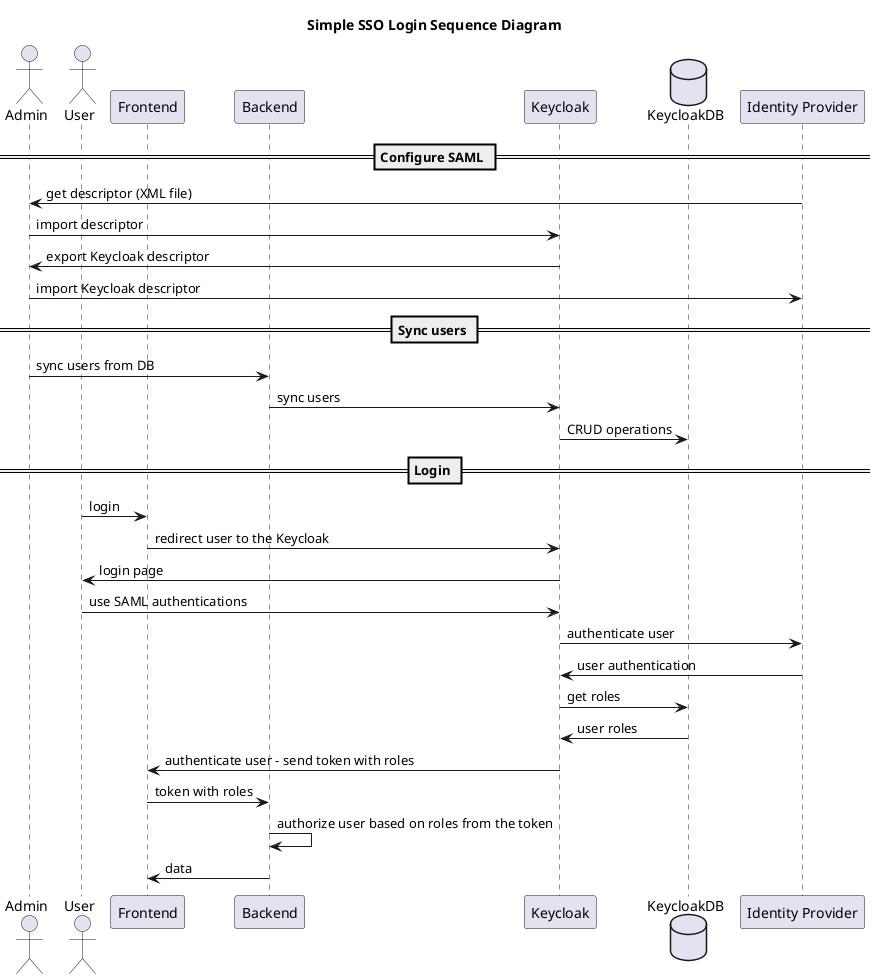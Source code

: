 @startuml
title Simple SSO Login Sequence Diagram

actor Admin
actor User
participant Frontend
participant Backend
participant Keycloak
database KeycloakDB
participant idp as "Identity Provider"

== Configure SAML ==

Admin <- idp : get descriptor (XML file)
Admin -> Keycloak : import descriptor
Keycloak -> Admin : export Keycloak descriptor
Admin -> idp : import Keycloak descriptor

== Sync users ==

Admin -> Backend : sync users from DB
Backend -> Keycloak : sync users
Keycloak -> KeycloakDB : CRUD operations

== Login ==

User -> Frontend : login
Frontend -> Keycloak : redirect user to the Keycloak
Keycloak -> User : login page
User -> Keycloak : use SAML authentications
Keycloak -> idp : authenticate user
idp -> Keycloak : user authentication
Keycloak -> KeycloakDB: get roles
KeycloakDB -> Keycloak : user roles
Keycloak -> Frontend : authenticate user - send token with roles
Frontend -> Backend : token with roles
Backend -> Backend : authorize user based on roles from the token
Backend -> Frontend : data

@enduml
